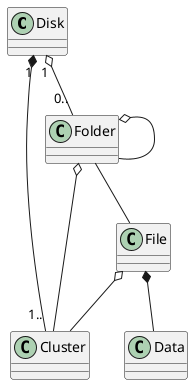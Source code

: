 @startuml
class Disk {
}

class Cluster {
}

class Folder {
}

class File {
}

class Data {
}

'Диск состоит из пронумерованных кластеров
Disk "1" *-- "1.." Cluster

'На диске есть именованные папки
Disk "1" o-- "0.." Folder

'именованные папки, в которые вложены папки
Folder o-- Folder 

'Или именованные файлы
Folder -- File

'
File *-- Data


Folder o-- Cluster
File o-- Cluster
@enduml
